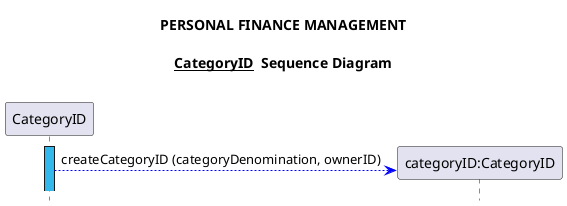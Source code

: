 @startuml
!define LIGHTBLUE
'!includeurl https://raw.githubusercontent.com/Drakemor/RedDress-PlantUML/master/style.puml

'__Title
title
PERSONAL FINANCE MANAGEMENT

<u>CategoryID</u>  Sequence Diagram

end title

hide footbox

participant "CategoryID"
                    activate "CategoryID" #34b7eb
"CategoryID" [#blue]--> "categoryID:CategoryID" **: createCategoryID (categoryDenomination, ownerID)

@enduml